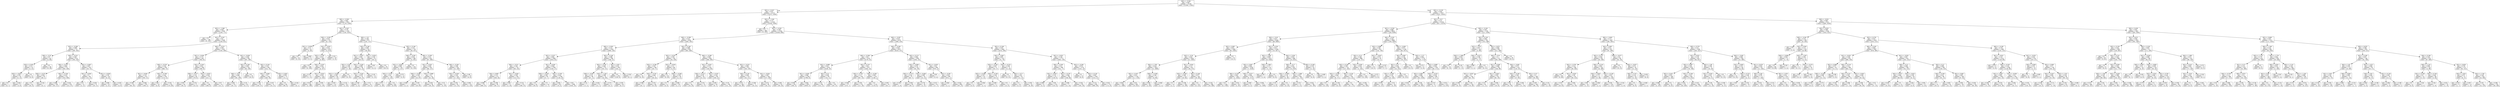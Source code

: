 digraph Tree {
node [shape=box] ;
0 [label="X[0] <= -0.265\ngini = 0.497\nsamples = 33199\nvalue = [15394, 17805]"] ;
1 [label="X[2] <= -0.337\ngini = 0.337\nsamples = 15372\nvalue = [12072, 3300]"] ;
0 -> 1 [labeldistance=2.5, labelangle=45, headlabel="True"] ;
2 [label="X[0] <= -0.305\ngini = 0.492\nsamples = 3922\nvalue = [1716, 2206]"] ;
1 -> 2 ;
3 [label="X[5] <= -1.566\ngini = 0.443\nsamples = 2329\nvalue = [1558, 771]"] ;
2 -> 3 ;
4 [label="gini = 0.0\nsamples = 140\nvalue = [0, 140]"] ;
3 -> 4 ;
5 [label="X[2] <= -0.347\ngini = 0.41\nsamples = 2189\nvalue = [1558, 631]"] ;
3 -> 5 ;
6 [label="X[2] <= -0.349\ngini = 0.499\nsamples = 757\nvalue = [395, 362]"] ;
5 -> 6 ;
7 [label="X[0] <= -0.32\ngini = 0.07\nsamples = 83\nvalue = [3, 80]"] ;
6 -> 7 ;
8 [label="X[3] <= 0.265\ngini = 0.211\nsamples = 25\nvalue = [3, 22]"] ;
7 -> 8 ;
9 [label="X[3] <= -0.821\ngini = 0.305\nsamples = 16\nvalue = [3, 13]"] ;
8 -> 9 ;
10 [label="gini = 0.0\nsamples = 7\nvalue = [0, 7]"] ;
9 -> 10 ;
11 [label="gini = 0.444\nsamples = 9\nvalue = [3, 6]"] ;
9 -> 11 ;
12 [label="gini = 0.0\nsamples = 9\nvalue = [0, 9]"] ;
8 -> 12 ;
13 [label="gini = 0.0\nsamples = 58\nvalue = [0, 58]"] ;
7 -> 13 ;
14 [label="X[0] <= -0.312\ngini = 0.487\nsamples = 674\nvalue = [392, 282]"] ;
6 -> 14 ;
15 [label="X[0] <= -0.321\ngini = 0.464\nsamples = 572\nvalue = [363, 209]"] ;
14 -> 15 ;
16 [label="X[4] <= -0.375\ngini = 0.039\nsamples = 50\nvalue = [49, 1]"] ;
15 -> 16 ;
17 [label="gini = 0.0\nsamples = 43\nvalue = [43, 0]"] ;
16 -> 17 ;
18 [label="gini = 0.245\nsamples = 7\nvalue = [6, 1]"] ;
16 -> 18 ;
19 [label="X[5] <= -0.704\ngini = 0.479\nsamples = 522\nvalue = [314, 208]"] ;
15 -> 19 ;
20 [label="gini = 0.496\nsamples = 204\nvalue = [93, 111]"] ;
19 -> 20 ;
21 [label="gini = 0.424\nsamples = 318\nvalue = [221, 97]"] ;
19 -> 21 ;
22 [label="X[3] <= -0.097\ngini = 0.407\nsamples = 102\nvalue = [29, 73]"] ;
14 -> 22 ;
23 [label="X[1] <= -0.056\ngini = 0.5\nsamples = 46\nvalue = [23, 23]"] ;
22 -> 23 ;
24 [label="gini = 0.32\nsamples = 15\nvalue = [3, 12]"] ;
23 -> 24 ;
25 [label="gini = 0.458\nsamples = 31\nvalue = [20, 11]"] ;
23 -> 25 ;
26 [label="X[1] <= -0.056\ngini = 0.191\nsamples = 56\nvalue = [6, 50]"] ;
22 -> 26 ;
27 [label="gini = 0.089\nsamples = 43\nvalue = [2, 41]"] ;
26 -> 27 ;
28 [label="gini = 0.426\nsamples = 13\nvalue = [4, 9]"] ;
26 -> 28 ;
29 [label="X[0] <= -0.315\ngini = 0.305\nsamples = 1432\nvalue = [1163, 269]"] ;
5 -> 29 ;
30 [label="X[1] <= -0.056\ngini = 0.173\nsamples = 847\nvalue = [766, 81]"] ;
29 -> 30 ;
31 [label="X[0] <= -0.319\ngini = 0.234\nsamples = 539\nvalue = [466, 73]"] ;
30 -> 31 ;
32 [label="X[1] <= -0.056\ngini = 0.125\nsamples = 313\nvalue = [292, 21]"] ;
31 -> 32 ;
33 [label="gini = 0.249\nsamples = 110\nvalue = [94, 16]"] ;
32 -> 33 ;
34 [label="gini = 0.048\nsamples = 203\nvalue = [198, 5]"] ;
32 -> 34 ;
35 [label="X[5] <= -0.708\ngini = 0.354\nsamples = 226\nvalue = [174, 52]"] ;
31 -> 35 ;
36 [label="gini = 0.48\nsamples = 10\nvalue = [4, 6]"] ;
35 -> 36 ;
37 [label="gini = 0.335\nsamples = 216\nvalue = [170, 46]"] ;
35 -> 37 ;
38 [label="X[2] <= -0.345\ngini = 0.051\nsamples = 308\nvalue = [300, 8]"] ;
30 -> 38 ;
39 [label="X[0] <= -0.317\ngini = 0.131\nsamples = 85\nvalue = [79, 6]"] ;
38 -> 39 ;
40 [label="gini = 0.067\nsamples = 58\nvalue = [56, 2]"] ;
39 -> 40 ;
41 [label="gini = 0.252\nsamples = 27\nvalue = [23, 4]"] ;
39 -> 41 ;
42 [label="X[1] <= -0.055\ngini = 0.018\nsamples = 223\nvalue = [221, 2]"] ;
38 -> 42 ;
43 [label="gini = 0.0\nsamples = 168\nvalue = [168, 0]"] ;
42 -> 43 ;
44 [label="gini = 0.07\nsamples = 55\nvalue = [53, 2]"] ;
42 -> 44 ;
45 [label="X[1] <= -0.056\ngini = 0.436\nsamples = 585\nvalue = [397, 188]"] ;
29 -> 45 ;
46 [label="X[5] <= 0.146\ngini = 0.491\nsamples = 192\nvalue = [83, 109]"] ;
45 -> 46 ;
47 [label="X[0] <= -0.31\ngini = 0.468\nsamples = 174\nvalue = [65, 109]"] ;
46 -> 47 ;
48 [label="gini = 0.495\nsamples = 131\nvalue = [59, 72]"] ;
47 -> 48 ;
49 [label="gini = 0.24\nsamples = 43\nvalue = [6, 37]"] ;
47 -> 49 ;
50 [label="gini = 0.0\nsamples = 18\nvalue = [18, 0]"] ;
46 -> 50 ;
51 [label="X[5] <= 0.144\ngini = 0.321\nsamples = 393\nvalue = [314, 79]"] ;
45 -> 51 ;
52 [label="X[5] <= -0.695\ngini = 0.37\nsamples = 318\nvalue = [240, 78]"] ;
51 -> 52 ;
53 [label="gini = 0.318\nsamples = 287\nvalue = [230, 57]"] ;
52 -> 53 ;
54 [label="gini = 0.437\nsamples = 31\nvalue = [10, 21]"] ;
52 -> 54 ;
55 [label="X[5] <= 0.481\ngini = 0.026\nsamples = 75\nvalue = [74, 1]"] ;
51 -> 55 ;
56 [label="gini = 0.0\nsamples = 68\nvalue = [68, 0]"] ;
55 -> 56 ;
57 [label="gini = 0.245\nsamples = 7\nvalue = [6, 1]"] ;
55 -> 57 ;
58 [label="X[2] <= -0.347\ngini = 0.179\nsamples = 1593\nvalue = [158, 1435]"] ;
2 -> 58 ;
59 [label="X[0] <= -0.302\ngini = 0.022\nsamples = 722\nvalue = [8, 714]"] ;
58 -> 59 ;
60 [label="X[1] <= -0.056\ngini = 0.13\nsamples = 43\nvalue = [3, 40]"] ;
59 -> 60 ;
61 [label="gini = 0.0\nsamples = 35\nvalue = [0, 35]"] ;
60 -> 61 ;
62 [label="gini = 0.469\nsamples = 8\nvalue = [3, 5]"] ;
60 -> 62 ;
63 [label="X[1] <= -0.051\ngini = 0.015\nsamples = 679\nvalue = [5, 674]"] ;
59 -> 63 ;
64 [label="X[5] <= 0.146\ngini = 0.012\nsamples = 669\nvalue = [4, 665]"] ;
63 -> 64 ;
65 [label="gini = 0.0\nsamples = 338\nvalue = [0, 338]"] ;
64 -> 65 ;
66 [label="X[0] <= -0.297\ngini = 0.024\nsamples = 331\nvalue = [4, 327]"] ;
64 -> 66 ;
67 [label="gini = 0.153\nsamples = 12\nvalue = [1, 11]"] ;
66 -> 67 ;
68 [label="X[1] <= -0.053\ngini = 0.019\nsamples = 319\nvalue = [3, 316]"] ;
66 -> 68 ;
69 [label="gini = 0.013\nsamples = 298\nvalue = [2, 296]"] ;
68 -> 69 ;
70 [label="gini = 0.091\nsamples = 21\nvalue = [1, 20]"] ;
68 -> 70 ;
71 [label="gini = 0.18\nsamples = 10\nvalue = [1, 9]"] ;
63 -> 71 ;
72 [label="X[0] <= -0.3\ngini = 0.285\nsamples = 871\nvalue = [150, 721]"] ;
58 -> 72 ;
73 [label="X[5] <= 0.146\ngini = 0.483\nsamples = 142\nvalue = [58, 84]"] ;
72 -> 73 ;
74 [label="X[1] <= -0.055\ngini = 0.382\nsamples = 109\nvalue = [28, 81]"] ;
73 -> 74 ;
75 [label="X[5] <= -0.56\ngini = 0.198\nsamples = 63\nvalue = [7, 56]"] ;
74 -> 75 ;
76 [label="X[2] <= -0.346\ngini = 0.289\nsamples = 40\nvalue = [7, 33]"] ;
75 -> 76 ;
77 [label="gini = 0.459\nsamples = 14\nvalue = [5, 9]"] ;
76 -> 77 ;
78 [label="gini = 0.142\nsamples = 26\nvalue = [2, 24]"] ;
76 -> 78 ;
79 [label="gini = 0.0\nsamples = 23\nvalue = [0, 23]"] ;
75 -> 79 ;
80 [label="X[5] <= -0.383\ngini = 0.496\nsamples = 46\nvalue = [21, 25]"] ;
74 -> 80 ;
81 [label="X[2] <= -0.345\ngini = 0.478\nsamples = 33\nvalue = [20, 13]"] ;
80 -> 81 ;
82 [label="gini = 0.198\nsamples = 9\nvalue = [1, 8]"] ;
81 -> 82 ;
83 [label="gini = 0.33\nsamples = 24\nvalue = [19, 5]"] ;
81 -> 83 ;
84 [label="gini = 0.142\nsamples = 13\nvalue = [1, 12]"] ;
80 -> 84 ;
85 [label="X[1] <= -0.055\ngini = 0.165\nsamples = 33\nvalue = [30, 3]"] ;
73 -> 85 ;
86 [label="gini = 0.49\nsamples = 7\nvalue = [4, 3]"] ;
85 -> 86 ;
87 [label="gini = 0.0\nsamples = 26\nvalue = [26, 0]"] ;
85 -> 87 ;
88 [label="X[5] <= 0.146\ngini = 0.221\nsamples = 729\nvalue = [92, 637]"] ;
72 -> 88 ;
89 [label="X[0] <= -0.291\ngini = 0.033\nsamples = 296\nvalue = [5, 291]"] ;
88 -> 89 ;
90 [label="X[1] <= -0.054\ngini = 0.068\nsamples = 142\nvalue = [5, 137]"] ;
89 -> 90 ;
91 [label="X[5] <= -0.701\ngini = 0.03\nsamples = 130\nvalue = [2, 128]"] ;
90 -> 91 ;
92 [label="gini = 0.077\nsamples = 50\nvalue = [2, 48]"] ;
91 -> 92 ;
93 [label="gini = 0.0\nsamples = 80\nvalue = [0, 80]"] ;
91 -> 93 ;
94 [label="gini = 0.375\nsamples = 12\nvalue = [3, 9]"] ;
90 -> 94 ;
95 [label="gini = 0.0\nsamples = 154\nvalue = [0, 154]"] ;
89 -> 95 ;
96 [label="X[0] <= -0.283\ngini = 0.321\nsamples = 433\nvalue = [87, 346]"] ;
88 -> 96 ;
97 [label="X[1] <= -0.055\ngini = 0.439\nsamples = 203\nvalue = [66, 137]"] ;
96 -> 97 ;
98 [label="X[0] <= -0.298\ngini = 0.326\nsamples = 122\nvalue = [25, 97]"] ;
97 -> 98 ;
99 [label="gini = 0.408\nsamples = 7\nvalue = [5, 2]"] ;
98 -> 99 ;
100 [label="gini = 0.287\nsamples = 115\nvalue = [20, 95]"] ;
98 -> 100 ;
101 [label="X[3] <= 0.989\ngini = 0.5\nsamples = 81\nvalue = [41, 40]"] ;
97 -> 101 ;
102 [label="gini = 0.459\nsamples = 56\nvalue = [36, 20]"] ;
101 -> 102 ;
103 [label="gini = 0.32\nsamples = 25\nvalue = [5, 20]"] ;
101 -> 103 ;
104 [label="X[0] <= -0.265\ngini = 0.166\nsamples = 230\nvalue = [21, 209]"] ;
96 -> 104 ;
105 [label="X[3] <= -0.459\ngini = 0.143\nsamples = 220\nvalue = [17, 203]"] ;
104 -> 105 ;
106 [label="gini = 0.301\nsamples = 65\nvalue = [12, 53]"] ;
105 -> 106 ;
107 [label="gini = 0.062\nsamples = 155\nvalue = [5, 150]"] ;
105 -> 107 ;
108 [label="gini = 0.48\nsamples = 10\nvalue = [4, 6]"] ;
104 -> 108 ;
109 [label="X[5] <= -1.558\ngini = 0.173\nsamples = 11450\nvalue = [10356, 1094]"] ;
1 -> 109 ;
110 [label="gini = 0.0\nsamples = 186\nvalue = [0, 186]"] ;
109 -> 110 ;
111 [label="X[2] <= -0.293\ngini = 0.148\nsamples = 11264\nvalue = [10356, 908]"] ;
109 -> 111 ;
112 [label="X[0] <= -0.299\ngini = 0.313\nsamples = 3054\nvalue = [2462, 592]"] ;
111 -> 112 ;
113 [label="X[0] <= -0.305\ngini = 0.122\nsamples = 2204\nvalue = [2060, 144]"] ;
112 -> 113 ;
114 [label="X[2] <= -0.327\ngini = 0.092\nsamples = 1906\nvalue = [1814, 92]"] ;
113 -> 114 ;
115 [label="X[0] <= -0.311\ngini = 0.165\nsamples = 716\nvalue = [651, 65]"] ;
114 -> 115 ;
116 [label="X[4] <= 0.685\ngini = 0.112\nsamples = 572\nvalue = [538, 34]"] ;
115 -> 116 ;
117 [label="gini = 0.086\nsamples = 512\nvalue = [489, 23]"] ;
116 -> 117 ;
118 [label="gini = 0.299\nsamples = 60\nvalue = [49, 11]"] ;
116 -> 118 ;
119 [label="X[1] <= -0.056\ngini = 0.338\nsamples = 144\nvalue = [113, 31]"] ;
115 -> 119 ;
120 [label="gini = 0.363\nsamples = 21\nvalue = [5, 16]"] ;
119 -> 120 ;
121 [label="gini = 0.214\nsamples = 123\nvalue = [108, 15]"] ;
119 -> 121 ;
122 [label="X[1] <= -0.056\ngini = 0.044\nsamples = 1190\nvalue = [1163, 27]"] ;
114 -> 122 ;
123 [label="X[0] <= -0.319\ngini = 0.268\nsamples = 44\nvalue = [37, 7]"] ;
122 -> 123 ;
124 [label="gini = 0.0\nsamples = 30\nvalue = [30, 0]"] ;
123 -> 124 ;
125 [label="gini = 0.5\nsamples = 14\nvalue = [7, 7]"] ;
123 -> 125 ;
126 [label="X[5] <= -0.763\ngini = 0.034\nsamples = 1146\nvalue = [1126, 20]"] ;
122 -> 126 ;
127 [label="gini = 0.095\nsamples = 80\nvalue = [76, 4]"] ;
126 -> 127 ;
128 [label="gini = 0.03\nsamples = 1066\nvalue = [1050, 16]"] ;
126 -> 128 ;
129 [label="X[5] <= 0.146\ngini = 0.288\nsamples = 298\nvalue = [246, 52]"] ;
113 -> 129 ;
130 [label="X[5] <= -0.701\ngini = 0.446\nsamples = 152\nvalue = [101, 51]"] ;
129 -> 130 ;
131 [label="X[0] <= -0.301\ngini = 0.213\nsamples = 99\nvalue = [87, 12]"] ;
130 -> 131 ;
132 [label="gini = 0.121\nsamples = 77\nvalue = [72, 5]"] ;
131 -> 132 ;
133 [label="gini = 0.434\nsamples = 22\nvalue = [15, 7]"] ;
131 -> 133 ;
134 [label="X[3] <= -1.183\ngini = 0.389\nsamples = 53\nvalue = [14, 39]"] ;
130 -> 134 ;
135 [label="gini = 0.375\nsamples = 8\nvalue = [6, 2]"] ;
134 -> 135 ;
136 [label="gini = 0.292\nsamples = 45\nvalue = [8, 37]"] ;
134 -> 136 ;
137 [label="X[1] <= -0.05\ngini = 0.014\nsamples = 146\nvalue = [145, 1]"] ;
129 -> 137 ;
138 [label="gini = 0.0\nsamples = 139\nvalue = [139, 0]"] ;
137 -> 138 ;
139 [label="gini = 0.245\nsamples = 7\nvalue = [6, 1]"] ;
137 -> 139 ;
140 [label="X[5] <= 0.146\ngini = 0.499\nsamples = 850\nvalue = [402, 448]"] ;
112 -> 140 ;
141 [label="X[5] <= -0.333\ngini = 0.291\nsamples = 192\nvalue = [34, 158]"] ;
140 -> 141 ;
142 [label="X[5] <= -0.706\ngini = 0.397\nsamples = 106\nvalue = [29, 77]"] ;
141 -> 142 ;
143 [label="gini = 0.0\nsamples = 35\nvalue = [0, 35]"] ;
142 -> 143 ;
144 [label="X[5] <= -0.701\ngini = 0.483\nsamples = 71\nvalue = [29, 42]"] ;
142 -> 144 ;
145 [label="gini = 0.384\nsamples = 27\nvalue = [20, 7]"] ;
144 -> 145 ;
146 [label="gini = 0.325\nsamples = 44\nvalue = [9, 35]"] ;
144 -> 146 ;
147 [label="X[1] <= -0.054\ngini = 0.11\nsamples = 86\nvalue = [5, 81]"] ;
141 -> 147 ;
148 [label="gini = 0.0\nsamples = 50\nvalue = [0, 50]"] ;
147 -> 148 ;
149 [label="X[0] <= -0.294\ngini = 0.239\nsamples = 36\nvalue = [5, 31]"] ;
147 -> 149 ;
150 [label="gini = 0.5\nsamples = 8\nvalue = [4, 4]"] ;
149 -> 150 ;
151 [label="gini = 0.069\nsamples = 28\nvalue = [1, 27]"] ;
149 -> 151 ;
152 [label="X[0] <= -0.289\ngini = 0.493\nsamples = 658\nvalue = [368, 290]"] ;
140 -> 152 ;
153 [label="X[1] <= -0.055\ngini = 0.372\nsamples = 243\nvalue = [183, 60]"] ;
152 -> 153 ;
154 [label="X[4] <= -0.115\ngini = 0.479\nsamples = 58\nvalue = [23, 35]"] ;
153 -> 154 ;
155 [label="gini = 0.5\nsamples = 36\nvalue = [18, 18]"] ;
154 -> 155 ;
156 [label="gini = 0.351\nsamples = 22\nvalue = [5, 17]"] ;
154 -> 156 ;
157 [label="X[2] <= -0.333\ngini = 0.234\nsamples = 185\nvalue = [160, 25]"] ;
153 -> 157 ;
158 [label="gini = 0.492\nsamples = 16\nvalue = [9, 7]"] ;
157 -> 158 ;
159 [label="gini = 0.19\nsamples = 169\nvalue = [151, 18]"] ;
157 -> 159 ;
160 [label="X[2] <= -0.323\ngini = 0.494\nsamples = 415\nvalue = [185, 230]"] ;
152 -> 160 ;
161 [label="X[4] <= 0.126\ngini = 0.438\nsamples = 179\nvalue = [58, 121]"] ;
160 -> 161 ;
162 [label="gini = 0.475\nsamples = 108\nvalue = [42, 66]"] ;
161 -> 162 ;
163 [label="gini = 0.349\nsamples = 71\nvalue = [16, 55]"] ;
161 -> 163 ;
164 [label="X[1] <= -0.054\ngini = 0.497\nsamples = 236\nvalue = [127, 109]"] ;
160 -> 164 ;
165 [label="gini = 0.472\nsamples = 89\nvalue = [34, 55]"] ;
164 -> 165 ;
166 [label="gini = 0.465\nsamples = 147\nvalue = [93, 54]"] ;
164 -> 166 ;
167 [label="X[0] <= -0.287\ngini = 0.074\nsamples = 8210\nvalue = [7894, 316]"] ;
111 -> 167 ;
168 [label="X[0] <= -0.295\ngini = 0.033\nsamples = 6327\nvalue = [6220, 107]"] ;
167 -> 168 ;
169 [label="X[0] <= -0.304\ngini = 0.02\nsamples = 5232\nvalue = [5179, 53]"] ;
168 -> 169 ;
170 [label="X[5] <= -0.689\ngini = 0.011\nsamples = 3555\nvalue = [3536, 19]"] ;
169 -> 170 ;
171 [label="X[1] <= -0.056\ngini = 0.006\nsamples = 2794\nvalue = [2786, 8]"] ;
170 -> 171 ;
172 [label="gini = 0.036\nsamples = 163\nvalue = [160, 3]"] ;
171 -> 172 ;
173 [label="gini = 0.004\nsamples = 2631\nvalue = [2626, 5]"] ;
171 -> 173 ;
174 [label="X[5] <= 0.12\ngini = 0.028\nsamples = 761\nvalue = [750, 11]"] ;
170 -> 174 ;
175 [label="gini = 0.125\nsamples = 164\nvalue = [153, 11]"] ;
174 -> 175 ;
176 [label="gini = 0.0\nsamples = 597\nvalue = [597, 0]"] ;
174 -> 176 ;
177 [label="X[5] <= 0.133\ngini = 0.04\nsamples = 1677\nvalue = [1643, 34]"] ;
169 -> 177 ;
178 [label="X[5] <= -0.701\ngini = 0.117\nsamples = 530\nvalue = [497, 33]"] ;
177 -> 178 ;
179 [label="gini = 0.036\nsamples = 377\nvalue = [370, 7]"] ;
178 -> 179 ;
180 [label="gini = 0.282\nsamples = 153\nvalue = [127, 26]"] ;
178 -> 180 ;
181 [label="X[0] <= -0.295\ngini = 0.002\nsamples = 1147\nvalue = [1146, 1]"] ;
177 -> 181 ;
182 [label="gini = 0.0\nsamples = 1118\nvalue = [1118, 0]"] ;
181 -> 182 ;
183 [label="gini = 0.067\nsamples = 29\nvalue = [28, 1]"] ;
181 -> 183 ;
184 [label="X[5] <= 0.113\ngini = 0.094\nsamples = 1095\nvalue = [1041, 54]"] ;
168 -> 184 ;
185 [label="X[5] <= -0.695\ngini = 0.474\nsamples = 101\nvalue = [62, 39]"] ;
184 -> 185 ;
186 [label="X[5] <= -0.713\ngini = 0.254\nsamples = 47\nvalue = [40, 7]"] ;
185 -> 186 ;
187 [label="gini = 0.245\nsamples = 7\nvalue = [1, 6]"] ;
186 -> 187 ;
188 [label="gini = 0.049\nsamples = 40\nvalue = [39, 1]"] ;
186 -> 188 ;
189 [label="X[2] <= -0.048\ngini = 0.483\nsamples = 54\nvalue = [22, 32]"] ;
185 -> 189 ;
190 [label="gini = 0.278\nsamples = 30\nvalue = [5, 25]"] ;
189 -> 190 ;
191 [label="gini = 0.413\nsamples = 24\nvalue = [17, 7]"] ;
189 -> 191 ;
192 [label="X[1] <= -0.055\ngini = 0.03\nsamples = 994\nvalue = [979, 15]"] ;
184 -> 192 ;
193 [label="gini = 0.49\nsamples = 7\nvalue = [3, 4]"] ;
192 -> 193 ;
194 [label="X[2] <= -0.291\ngini = 0.022\nsamples = 987\nvalue = [976, 11]"] ;
192 -> 194 ;
195 [label="gini = 0.408\nsamples = 7\nvalue = [5, 2]"] ;
194 -> 195 ;
196 [label="gini = 0.018\nsamples = 980\nvalue = [971, 9]"] ;
194 -> 196 ;
197 [label="X[5] <= 0.146\ngini = 0.197\nsamples = 1883\nvalue = [1674, 209]"] ;
167 -> 197 ;
198 [label="X[5] <= -0.667\ngini = 0.405\nsamples = 110\nvalue = [31, 79]"] ;
197 -> 198 ;
199 [label="X[5] <= -0.704\ngini = 0.497\nsamples = 37\nvalue = [20, 17]"] ;
198 -> 199 ;
200 [label="X[2] <= -0.186\ngini = 0.219\nsamples = 16\nvalue = [2, 14]"] ;
199 -> 200 ;
201 [label="gini = 0.0\nsamples = 9\nvalue = [0, 9]"] ;
200 -> 201 ;
202 [label="gini = 0.408\nsamples = 7\nvalue = [2, 5]"] ;
200 -> 202 ;
203 [label="X[2] <= -0.195\ngini = 0.245\nsamples = 21\nvalue = [18, 3]"] ;
199 -> 203 ;
204 [label="gini = 0.469\nsamples = 8\nvalue = [5, 3]"] ;
203 -> 204 ;
205 [label="gini = 0.0\nsamples = 13\nvalue = [13, 0]"] ;
203 -> 205 ;
206 [label="X[2] <= -0.223\ngini = 0.256\nsamples = 73\nvalue = [11, 62]"] ;
198 -> 206 ;
207 [label="gini = 0.0\nsamples = 31\nvalue = [0, 31]"] ;
206 -> 207 ;
208 [label="X[4] <= -0.77\ngini = 0.387\nsamples = 42\nvalue = [11, 31]"] ;
206 -> 208 ;
209 [label="gini = 0.5\nsamples = 10\nvalue = [5, 5]"] ;
208 -> 209 ;
210 [label="gini = 0.305\nsamples = 32\nvalue = [6, 26]"] ;
208 -> 210 ;
211 [label="X[1] <= -0.052\ngini = 0.136\nsamples = 1773\nvalue = [1643, 130]"] ;
197 -> 211 ;
212 [label="X[0] <= -0.283\ngini = 0.311\nsamples = 399\nvalue = [322, 77]"] ;
211 -> 212 ;
213 [label="X[1] <= -0.055\ngini = 0.123\nsamples = 137\nvalue = [128, 9]"] ;
212 -> 213 ;
214 [label="gini = 0.469\nsamples = 8\nvalue = [3, 5]"] ;
213 -> 214 ;
215 [label="gini = 0.06\nsamples = 129\nvalue = [125, 4]"] ;
213 -> 215 ;
216 [label="X[2] <= -0.279\ngini = 0.384\nsamples = 262\nvalue = [194, 68]"] ;
212 -> 216 ;
217 [label="gini = 0.499\nsamples = 27\nvalue = [13, 14]"] ;
216 -> 217 ;
218 [label="gini = 0.354\nsamples = 235\nvalue = [181, 54]"] ;
216 -> 218 ;
219 [label="X[2] <= -0.284\ngini = 0.074\nsamples = 1374\nvalue = [1321, 53]"] ;
211 -> 219 ;
220 [label="gini = 0.5\nsamples = 12\nvalue = [6, 6]"] ;
219 -> 220 ;
221 [label="X[2] <= 0.126\ngini = 0.067\nsamples = 1362\nvalue = [1315, 47]"] ;
219 -> 221 ;
222 [label="gini = 0.115\nsamples = 639\nvalue = [600, 39]"] ;
221 -> 222 ;
223 [label="gini = 0.022\nsamples = 723\nvalue = [715, 8]"] ;
221 -> 223 ;
224 [label="X[2] <= -0.129\ngini = 0.303\nsamples = 17827\nvalue = [3322, 14505]"] ;
0 -> 224 [labeldistance=2.5, labelangle=-45, headlabel="False"] ;
225 [label="X[2] <= -0.27\ngini = 0.127\nsamples = 12316\nvalue = [837, 11479]"] ;
224 -> 225 ;
226 [label="X[2] <= -0.326\ngini = 0.066\nsamples = 9616\nvalue = [326, 9290]"] ;
225 -> 226 ;
227 [label="X[0] <= -0.18\ngini = 0.027\nsamples = 6548\nvalue = [88, 6460]"] ;
226 -> 227 ;
228 [label="X[5] <= 0.997\ngini = 0.052\nsamples = 2448\nvalue = [65, 2383]"] ;
227 -> 228 ;
229 [label="X[2] <= -0.34\ngini = 0.041\nsamples = 2434\nvalue = [51, 2383]"] ;
228 -> 229 ;
230 [label="X[4] <= 1.783\ngini = 0.016\nsamples = 1823\nvalue = [15, 1808]"] ;
229 -> 230 ;
231 [label="X[2] <= -0.347\ngini = 0.012\nsamples = 1750\nvalue = [11, 1739]"] ;
230 -> 231 ;
232 [label="gini = 0.002\nsamples = 1087\nvalue = [1, 1086]"] ;
231 -> 232 ;
233 [label="gini = 0.03\nsamples = 663\nvalue = [10, 653]"] ;
231 -> 233 ;
234 [label="X[0] <= -0.186\ngini = 0.104\nsamples = 73\nvalue = [4, 69]"] ;
230 -> 234 ;
235 [label="gini = 0.059\nsamples = 66\nvalue = [2, 64]"] ;
234 -> 235 ;
236 [label="gini = 0.408\nsamples = 7\nvalue = [2, 5]"] ;
234 -> 236 ;
237 [label="X[1] <= -0.054\ngini = 0.111\nsamples = 611\nvalue = [36, 575]"] ;
229 -> 237 ;
238 [label="X[2] <= -0.339\ngini = 0.249\nsamples = 110\nvalue = [16, 94]"] ;
237 -> 238 ;
239 [label="gini = 0.5\nsamples = 10\nvalue = [5, 5]"] ;
238 -> 239 ;
240 [label="gini = 0.196\nsamples = 100\nvalue = [11, 89]"] ;
238 -> 240 ;
241 [label="X[5] <= 0.146\ngini = 0.077\nsamples = 501\nvalue = [20, 481]"] ;
237 -> 241 ;
242 [label="gini = 0.0\nsamples = 133\nvalue = [0, 133]"] ;
241 -> 242 ;
243 [label="gini = 0.103\nsamples = 368\nvalue = [20, 348]"] ;
241 -> 243 ;
244 [label="gini = 0.0\nsamples = 14\nvalue = [14, 0]"] ;
228 -> 244 ;
245 [label="X[2] <= -0.335\ngini = 0.011\nsamples = 4100\nvalue = [23, 4077]"] ;
227 -> 245 ;
246 [label="X[5] <= 1.644\ngini = 0.005\nsamples = 3252\nvalue = [8, 3244]"] ;
245 -> 246 ;
247 [label="X[5] <= 0.997\ngini = 0.004\nsamples = 3236\nvalue = [7, 3229]"] ;
246 -> 247 ;
248 [label="X[0] <= 0.136\ngini = 0.001\nsamples = 1857\nvalue = [1, 1856]"] ;
247 -> 248 ;
249 [label="gini = 0.0\nsamples = 1764\nvalue = [0, 1764]"] ;
248 -> 249 ;
250 [label="gini = 0.021\nsamples = 93\nvalue = [1, 92]"] ;
248 -> 250 ;
251 [label="X[0] <= -0.077\ngini = 0.009\nsamples = 1379\nvalue = [6, 1373]"] ;
247 -> 251 ;
252 [label="gini = 0.469\nsamples = 8\nvalue = [3, 5]"] ;
251 -> 252 ;
253 [label="gini = 0.004\nsamples = 1371\nvalue = [3, 1368]"] ;
251 -> 253 ;
254 [label="X[0] <= 2.981\ngini = 0.117\nsamples = 16\nvalue = [1, 15]"] ;
246 -> 254 ;
255 [label="gini = 0.245\nsamples = 7\nvalue = [1, 6]"] ;
254 -> 255 ;
256 [label="gini = 0.0\nsamples = 9\nvalue = [0, 9]"] ;
254 -> 256 ;
257 [label="X[4] <= 2.034\ngini = 0.035\nsamples = 848\nvalue = [15, 833]"] ;
245 -> 257 ;
258 [label="X[0] <= -0.17\ngini = 0.031\nsamples = 832\nvalue = [13, 819]"] ;
257 -> 258 ;
259 [label="X[4] <= -0.308\ngini = 0.124\nsamples = 30\nvalue = [2, 28]"] ;
258 -> 259 ;
260 [label="gini = 0.32\nsamples = 10\nvalue = [2, 8]"] ;
259 -> 260 ;
261 [label="gini = 0.0\nsamples = 20\nvalue = [0, 20]"] ;
259 -> 261 ;
262 [label="X[3] <= -1.908\ngini = 0.027\nsamples = 802\nvalue = [11, 791]"] ;
258 -> 262 ;
263 [label="gini = 0.153\nsamples = 12\nvalue = [1, 11]"] ;
262 -> 263 ;
264 [label="gini = 0.025\nsamples = 790\nvalue = [10, 780]"] ;
262 -> 264 ;
265 [label="X[0] <= 0.108\ngini = 0.219\nsamples = 16\nvalue = [2, 14]"] ;
257 -> 265 ;
266 [label="gini = 0.0\nsamples = 9\nvalue = [0, 9]"] ;
265 -> 266 ;
267 [label="gini = 0.408\nsamples = 7\nvalue = [2, 5]"] ;
265 -> 267 ;
268 [label="X[0] <= -0.161\ngini = 0.143\nsamples = 3068\nvalue = [238, 2830]"] ;
226 -> 268 ;
269 [label="X[5] <= 0.989\ngini = 0.281\nsamples = 912\nvalue = [154, 758]"] ;
268 -> 269 ;
270 [label="X[5] <= 0.15\ngini = 0.249\nsamples = 886\nvalue = [129, 757]"] ;
269 -> 270 ;
271 [label="X[5] <= 0.146\ngini = 0.291\nsamples = 719\nvalue = [127, 592]"] ;
270 -> 271 ;
272 [label="X[5] <= -0.706\ngini = 0.065\nsamples = 177\nvalue = [6, 171]"] ;
271 -> 272 ;
273 [label="gini = 0.0\nsamples = 118\nvalue = [0, 118]"] ;
272 -> 273 ;
274 [label="gini = 0.183\nsamples = 59\nvalue = [6, 53]"] ;
272 -> 274 ;
275 [label="X[0] <= -0.234\ngini = 0.347\nsamples = 542\nvalue = [121, 421]"] ;
271 -> 275 ;
276 [label="gini = 0.4\nsamples = 242\nvalue = [67, 175]"] ;
275 -> 276 ;
277 [label="gini = 0.295\nsamples = 300\nvalue = [54, 246]"] ;
275 -> 277 ;
278 [label="X[5] <= 0.936\ngini = 0.024\nsamples = 167\nvalue = [2, 165]"] ;
270 -> 278 ;
279 [label="gini = 0.0\nsamples = 159\nvalue = [0, 159]"] ;
278 -> 279 ;
280 [label="gini = 0.375\nsamples = 8\nvalue = [2, 6]"] ;
278 -> 280 ;
281 [label="X[1] <= -0.047\ngini = 0.074\nsamples = 26\nvalue = [25, 1]"] ;
269 -> 281 ;
282 [label="gini = 0.0\nsamples = 18\nvalue = [18, 0]"] ;
281 -> 282 ;
283 [label="gini = 0.219\nsamples = 8\nvalue = [7, 1]"] ;
281 -> 283 ;
284 [label="X[0] <= -0.091\ngini = 0.075\nsamples = 2156\nvalue = [84, 2072]"] ;
268 -> 284 ;
285 [label="X[5] <= 0.997\ngini = 0.156\nsamples = 386\nvalue = [33, 353]"] ;
284 -> 285 ;
286 [label="X[5] <= 0.17\ngini = 0.054\nsamples = 363\nvalue = [10, 353]"] ;
285 -> 286 ;
287 [label="X[2] <= -0.284\ngini = 0.124\nsamples = 150\nvalue = [10, 140]"] ;
286 -> 287 ;
288 [label="gini = 0.076\nsamples = 126\nvalue = [5, 121]"] ;
287 -> 288 ;
289 [label="gini = 0.33\nsamples = 24\nvalue = [5, 19]"] ;
287 -> 289 ;
290 [label="gini = 0.0\nsamples = 213\nvalue = [0, 213]"] ;
286 -> 290 ;
291 [label="gini = 0.0\nsamples = 23\nvalue = [23, 0]"] ;
285 -> 291 ;
292 [label="X[3] <= -2.27\ngini = 0.056\nsamples = 1770\nvalue = [51, 1719]"] ;
284 -> 292 ;
293 [label="gini = 0.375\nsamples = 8\nvalue = [2, 6]"] ;
292 -> 293 ;
294 [label="X[3] <= 0.989\ngini = 0.054\nsamples = 1762\nvalue = [49, 1713]"] ;
292 -> 294 ;
295 [label="X[5] <= 0.997\ngini = 0.068\nsamples = 1281\nvalue = [45, 1236]"] ;
294 -> 295 ;
296 [label="gini = 0.022\nsamples = 274\nvalue = [3, 271]"] ;
295 -> 296 ;
297 [label="gini = 0.08\nsamples = 1007\nvalue = [42, 965]"] ;
295 -> 297 ;
298 [label="X[2] <= -0.325\ngini = 0.016\nsamples = 481\nvalue = [4, 477]"] ;
294 -> 298 ;
299 [label="gini = 0.219\nsamples = 8\nvalue = [1, 7]"] ;
298 -> 299 ;
300 [label="gini = 0.013\nsamples = 473\nvalue = [3, 470]"] ;
298 -> 300 ;
301 [label="X[0] <= -0.181\ngini = 0.307\nsamples = 2700\nvalue = [511, 2189]"] ;
225 -> 301 ;
302 [label="X[5] <= 0.128\ngini = 0.495\nsamples = 703\nvalue = [315, 388]"] ;
301 -> 302 ;
303 [label="X[2] <= -0.18\ngini = 0.057\nsamples = 102\nvalue = [3, 99]"] ;
302 -> 303 ;
304 [label="X[4] <= 1.388\ngini = 0.024\nsamples = 83\nvalue = [1, 82]"] ;
303 -> 304 ;
305 [label="gini = 0.0\nsamples = 70\nvalue = [0, 70]"] ;
304 -> 305 ;
306 [label="gini = 0.142\nsamples = 13\nvalue = [1, 12]"] ;
304 -> 306 ;
307 [label="X[4] <= -0.471\ngini = 0.188\nsamples = 19\nvalue = [2, 17]"] ;
303 -> 307 ;
308 [label="gini = 0.408\nsamples = 7\nvalue = [2, 5]"] ;
307 -> 308 ;
309 [label="gini = 0.0\nsamples = 12\nvalue = [0, 12]"] ;
307 -> 309 ;
310 [label="X[5] <= 0.971\ngini = 0.499\nsamples = 601\nvalue = [312, 289]"] ;
302 -> 310 ;
311 [label="X[0] <= -0.24\ngini = 0.5\nsamples = 572\nvalue = [283, 289]"] ;
310 -> 311 ;
312 [label="X[1] <= -0.049\ngini = 0.468\nsamples = 262\nvalue = [164, 98]"] ;
311 -> 312 ;
313 [label="X[1] <= -0.053\ngini = 0.5\nsamples = 161\nvalue = [82, 79]"] ;
312 -> 313 ;
314 [label="gini = 0.383\nsamples = 31\nvalue = [8, 23]"] ;
313 -> 314 ;
315 [label="gini = 0.49\nsamples = 130\nvalue = [74, 56]"] ;
313 -> 315 ;
316 [label="X[1] <= -0.042\ngini = 0.305\nsamples = 101\nvalue = [82, 19]"] ;
312 -> 316 ;
317 [label="gini = 0.23\nsamples = 83\nvalue = [72, 11]"] ;
316 -> 317 ;
318 [label="gini = 0.494\nsamples = 18\nvalue = [10, 8]"] ;
316 -> 318 ;
319 [label="X[4] <= -0.481\ngini = 0.473\nsamples = 310\nvalue = [119, 191]"] ;
311 -> 319 ;
320 [label="X[2] <= -0.185\ngini = 0.345\nsamples = 122\nvalue = [27, 95]"] ;
319 -> 320 ;
321 [label="gini = 0.28\nsamples = 95\nvalue = [16, 79]"] ;
320 -> 321 ;
322 [label="gini = 0.483\nsamples = 27\nvalue = [11, 16]"] ;
320 -> 322 ;
323 [label="X[5] <= 0.15\ngini = 0.5\nsamples = 188\nvalue = [92, 96]"] ;
319 -> 323 ;
324 [label="gini = 0.497\nsamples = 168\nvalue = [90, 78]"] ;
323 -> 324 ;
325 [label="gini = 0.18\nsamples = 20\nvalue = [2, 18]"] ;
323 -> 325 ;
326 [label="gini = 0.0\nsamples = 29\nvalue = [29, 0]"] ;
310 -> 326 ;
327 [label="X[0] <= -0.062\ngini = 0.177\nsamples = 1997\nvalue = [196, 1801]"] ;
301 -> 327 ;
328 [label="X[5] <= 0.997\ngini = 0.311\nsamples = 451\nvalue = [87, 364]"] ;
327 -> 328 ;
329 [label="X[5] <= 0.152\ngini = 0.204\nsamples = 391\nvalue = [45, 346]"] ;
328 -> 329 ;
330 [label="X[5] <= -0.791\ngini = 0.315\nsamples = 199\nvalue = [39, 160]"] ;
329 -> 330 ;
331 [label="gini = 0.0\nsamples = 46\nvalue = [0, 46]"] ;
330 -> 331 ;
332 [label="X[1] <= -0.033\ngini = 0.38\nsamples = 153\nvalue = [39, 114]"] ;
330 -> 332 ;
333 [label="gini = 0.337\nsamples = 121\nvalue = [26, 95]"] ;
332 -> 333 ;
334 [label="gini = 0.482\nsamples = 32\nvalue = [13, 19]"] ;
332 -> 334 ;
335 [label="X[0] <= -0.154\ngini = 0.061\nsamples = 192\nvalue = [6, 186]"] ;
329 -> 335 ;
336 [label="X[5] <= 0.843\ngini = 0.175\nsamples = 31\nvalue = [3, 28]"] ;
335 -> 336 ;
337 [label="gini = 0.08\nsamples = 24\nvalue = [1, 23]"] ;
336 -> 337 ;
338 [label="gini = 0.408\nsamples = 7\nvalue = [2, 5]"] ;
336 -> 338 ;
339 [label="X[2] <= -0.139\ngini = 0.037\nsamples = 161\nvalue = [3, 158]"] ;
335 -> 339 ;
340 [label="gini = 0.026\nsamples = 154\nvalue = [2, 152]"] ;
339 -> 340 ;
341 [label="gini = 0.245\nsamples = 7\nvalue = [1, 6]"] ;
339 -> 341 ;
342 [label="X[0] <= -0.077\ngini = 0.42\nsamples = 60\nvalue = [42, 18]"] ;
328 -> 342 ;
343 [label="gini = 0.0\nsamples = 31\nvalue = [31, 0]"] ;
342 -> 343 ;
344 [label="X[4] <= -0.057\ngini = 0.471\nsamples = 29\nvalue = [11, 18]"] ;
342 -> 344 ;
345 [label="X[4] <= -0.76\ngini = 0.219\nsamples = 16\nvalue = [2, 14]"] ;
344 -> 345 ;
346 [label="gini = 0.0\nsamples = 9\nvalue = [0, 9]"] ;
345 -> 346 ;
347 [label="gini = 0.408\nsamples = 7\nvalue = [2, 5]"] ;
345 -> 347 ;
348 [label="gini = 0.426\nsamples = 13\nvalue = [9, 4]"] ;
344 -> 348 ;
349 [label="X[0] <= 0.279\ngini = 0.131\nsamples = 1546\nvalue = [109, 1437]"] ;
327 -> 349 ;
350 [label="X[1] <= 0.025\ngini = 0.178\nsamples = 951\nvalue = [94, 857]"] ;
349 -> 350 ;
351 [label="X[5] <= 0.997\ngini = 0.162\nsamples = 876\nvalue = [78, 798]"] ;
350 -> 351 ;
352 [label="X[5] <= 0.431\ngini = 0.052\nsamples = 189\nvalue = [5, 184]"] ;
351 -> 352 ;
353 [label="gini = 0.088\nsamples = 108\nvalue = [5, 103]"] ;
352 -> 353 ;
354 [label="gini = 0.0\nsamples = 81\nvalue = [0, 81]"] ;
352 -> 354 ;
355 [label="X[2] <= -0.184\ngini = 0.19\nsamples = 687\nvalue = [73, 614]"] ;
351 -> 355 ;
356 [label="gini = 0.163\nsamples = 479\nvalue = [43, 436]"] ;
355 -> 356 ;
357 [label="gini = 0.247\nsamples = 208\nvalue = [30, 178]"] ;
355 -> 357 ;
358 [label="X[4] <= 1.09\ngini = 0.336\nsamples = 75\nvalue = [16, 59]"] ;
350 -> 358 ;
359 [label="X[1] <= 0.035\ngini = 0.422\nsamples = 53\nvalue = [16, 37]"] ;
358 -> 359 ;
360 [label="gini = 0.49\nsamples = 28\nvalue = [12, 16]"] ;
359 -> 360 ;
361 [label="gini = 0.269\nsamples = 25\nvalue = [4, 21]"] ;
359 -> 361 ;
362 [label="gini = 0.0\nsamples = 22\nvalue = [0, 22]"] ;
358 -> 362 ;
363 [label="X[4] <= -0.491\ngini = 0.049\nsamples = 595\nvalue = [15, 580]"] ;
349 -> 363 ;
364 [label="X[1] <= 0.085\ngini = 0.153\nsamples = 48\nvalue = [4, 44]"] ;
363 -> 364 ;
365 [label="gini = 0.0\nsamples = 23\nvalue = [0, 23]"] ;
364 -> 365 ;
366 [label="X[0] <= 0.723\ngini = 0.269\nsamples = 25\nvalue = [4, 21]"] ;
364 -> 366 ;
367 [label="gini = 0.49\nsamples = 7\nvalue = [3, 4]"] ;
366 -> 367 ;
368 [label="gini = 0.105\nsamples = 18\nvalue = [1, 17]"] ;
366 -> 368 ;
369 [label="X[1] <= 0.079\ngini = 0.039\nsamples = 547\nvalue = [11, 536]"] ;
363 -> 369 ;
370 [label="X[0] <= 0.49\ngini = 0.079\nsamples = 171\nvalue = [7, 164]"] ;
369 -> 370 ;
371 [label="gini = 0.016\nsamples = 124\nvalue = [1, 123]"] ;
370 -> 371 ;
372 [label="gini = 0.223\nsamples = 47\nvalue = [6, 41]"] ;
370 -> 372 ;
373 [label="X[5] <= 1.078\ngini = 0.021\nsamples = 376\nvalue = [4, 372]"] ;
369 -> 373 ;
374 [label="gini = 0.0\nsamples = 242\nvalue = [0, 242]"] ;
373 -> 374 ;
375 [label="gini = 0.058\nsamples = 134\nvalue = [4, 130]"] ;
373 -> 375 ;
376 [label="X[0] <= -0.031\ngini = 0.495\nsamples = 5511\nvalue = [2485, 3026]"] ;
224 -> 376 ;
377 [label="X[5] <= 0.033\ngini = 0.369\nsamples = 2544\nvalue = [1922, 622]"] ;
376 -> 377 ;
378 [label="X[0] <= -0.261\ngini = 0.152\nsamples = 109\nvalue = [9, 100]"] ;
377 -> 378 ;
379 [label="gini = 0.49\nsamples = 7\nvalue = [3, 4]"] ;
378 -> 379 ;
380 [label="X[2] <= 0.383\ngini = 0.111\nsamples = 102\nvalue = [6, 96]"] ;
378 -> 380 ;
381 [label="X[0] <= -0.066\ngini = 0.026\nsamples = 75\nvalue = [1, 74]"] ;
380 -> 381 ;
382 [label="gini = 0.0\nsamples = 68\nvalue = [0, 68]"] ;
381 -> 382 ;
383 [label="gini = 0.245\nsamples = 7\nvalue = [1, 6]"] ;
381 -> 383 ;
384 [label="X[5] <= -1.597\ngini = 0.302\nsamples = 27\nvalue = [5, 22]"] ;
380 -> 384 ;
385 [label="gini = 0.0\nsamples = 11\nvalue = [0, 11]"] ;
384 -> 385 ;
386 [label="X[5] <= -0.375\ngini = 0.43\nsamples = 16\nvalue = [5, 11]"] ;
384 -> 386 ;
387 [label="gini = 0.49\nsamples = 7\nvalue = [4, 3]"] ;
386 -> 387 ;
388 [label="gini = 0.198\nsamples = 9\nvalue = [1, 8]"] ;
386 -> 388 ;
389 [label="X[2] <= 0.278\ngini = 0.337\nsamples = 2435\nvalue = [1913, 522]"] ;
377 -> 389 ;
390 [label="X[0] <= -0.183\ngini = 0.463\nsamples = 1067\nvalue = [678, 389]"] ;
389 -> 390 ;
391 [label="X[1] <= -0.052\ngini = 0.338\nsamples = 632\nvalue = [496, 136]"] ;
390 -> 391 ;
392 [label="X[2] <= 0.088\ngini = 0.472\nsamples = 34\nvalue = [13, 21]"] ;
391 -> 392 ;
393 [label="X[0] <= -0.238\ngini = 0.499\nsamples = 25\nvalue = [12, 13]"] ;
392 -> 393 ;
394 [label="gini = 0.426\nsamples = 13\nvalue = [9, 4]"] ;
393 -> 394 ;
395 [label="gini = 0.375\nsamples = 12\nvalue = [3, 9]"] ;
393 -> 395 ;
396 [label="gini = 0.198\nsamples = 9\nvalue = [1, 8]"] ;
392 -> 396 ;
397 [label="X[0] <= -0.214\ngini = 0.311\nsamples = 598\nvalue = [483, 115]"] ;
391 -> 397 ;
398 [label="X[5] <= 0.152\ngini = 0.261\nsamples = 461\nvalue = [390, 71]"] ;
397 -> 398 ;
399 [label="gini = 0.242\nsamples = 434\nvalue = [373, 61]"] ;
398 -> 399 ;
400 [label="gini = 0.466\nsamples = 27\nvalue = [17, 10]"] ;
398 -> 400 ;
401 [label="X[2] <= -0.002\ngini = 0.436\nsamples = 137\nvalue = [93, 44]"] ;
397 -> 401 ;
402 [label="gini = 0.494\nsamples = 65\nvalue = [36, 29]"] ;
401 -> 402 ;
403 [label="gini = 0.33\nsamples = 72\nvalue = [57, 15]"] ;
401 -> 403 ;
404 [label="X[1] <= -0.035\ngini = 0.487\nsamples = 435\nvalue = [182, 253]"] ;
390 -> 404 ;
405 [label="X[0] <= -0.12\ngini = 0.408\nsamples = 189\nvalue = [54, 135]"] ;
404 -> 405 ;
406 [label="X[5] <= 0.973\ngini = 0.466\nsamples = 130\nvalue = [48, 82]"] ;
405 -> 406 ;
407 [label="gini = 0.419\nsamples = 117\nvalue = [35, 82]"] ;
406 -> 407 ;
408 [label="gini = 0.0\nsamples = 13\nvalue = [13, 0]"] ;
406 -> 408 ;
409 [label="X[3] <= -0.821\ngini = 0.183\nsamples = 59\nvalue = [6, 53]"] ;
405 -> 409 ;
410 [label="gini = 0.444\nsamples = 12\nvalue = [4, 8]"] ;
409 -> 410 ;
411 [label="gini = 0.081\nsamples = 47\nvalue = [2, 45]"] ;
409 -> 411 ;
412 [label="X[5] <= 0.15\ngini = 0.499\nsamples = 246\nvalue = [128, 118]"] ;
404 -> 412 ;
413 [label="X[4] <= 0.338\ngini = 0.412\nsamples = 86\nvalue = [61, 25]"] ;
412 -> 413 ;
414 [label="gini = 0.17\nsamples = 32\nvalue = [29, 3]"] ;
413 -> 414 ;
415 [label="gini = 0.483\nsamples = 54\nvalue = [32, 22]"] ;
413 -> 415 ;
416 [label="X[5] <= 0.997\ngini = 0.487\nsamples = 160\nvalue = [67, 93]"] ;
412 -> 416 ;
417 [label="gini = 0.065\nsamples = 59\nvalue = [2, 57]"] ;
416 -> 417 ;
418 [label="gini = 0.459\nsamples = 101\nvalue = [65, 36]"] ;
416 -> 418 ;
419 [label="X[0] <= -0.106\ngini = 0.176\nsamples = 1368\nvalue = [1235, 133]"] ;
389 -> 419 ;
420 [label="X[1] <= -0.052\ngini = 0.132\nsamples = 1214\nvalue = [1128, 86]"] ;
419 -> 420 ;
421 [label="gini = 0.375\nsamples = 8\nvalue = [2, 6]"] ;
420 -> 421 ;
422 [label="X[0] <= -0.162\ngini = 0.124\nsamples = 1206\nvalue = [1126, 80]"] ;
420 -> 422 ;
423 [label="X[1] <= -0.047\ngini = 0.095\nsamples = 1001\nvalue = [951, 50]"] ;
422 -> 423 ;
424 [label="gini = 0.265\nsamples = 89\nvalue = [75, 14]"] ;
423 -> 424 ;
425 [label="gini = 0.076\nsamples = 912\nvalue = [876, 36]"] ;
423 -> 425 ;
426 [label="X[1] <= -0.038\ngini = 0.25\nsamples = 205\nvalue = [175, 30]"] ;
422 -> 426 ;
427 [label="gini = 0.483\nsamples = 27\nvalue = [16, 11]"] ;
426 -> 427 ;
428 [label="gini = 0.191\nsamples = 178\nvalue = [159, 19]"] ;
426 -> 428 ;
429 [label="X[1] <= -0.035\ngini = 0.424\nsamples = 154\nvalue = [107, 47]"] ;
419 -> 429 ;
430 [label="X[5] <= 0.949\ngini = 0.231\nsamples = 15\nvalue = [2, 13]"] ;
429 -> 430 ;
431 [label="gini = 0.0\nsamples = 8\nvalue = [0, 8]"] ;
430 -> 431 ;
432 [label="gini = 0.408\nsamples = 7\nvalue = [2, 5]"] ;
430 -> 432 ;
433 [label="X[5] <= 0.995\ngini = 0.37\nsamples = 139\nvalue = [105, 34]"] ;
429 -> 433 ;
434 [label="X[5] <= 0.507\ngini = 0.494\nsamples = 45\nvalue = [25, 20]"] ;
433 -> 434 ;
435 [label="gini = 0.245\nsamples = 28\nvalue = [24, 4]"] ;
434 -> 435 ;
436 [label="gini = 0.111\nsamples = 17\nvalue = [1, 16]"] ;
434 -> 436 ;
437 [label="X[3] <= 1.351\ngini = 0.254\nsamples = 94\nvalue = [80, 14]"] ;
433 -> 437 ;
438 [label="gini = 0.193\nsamples = 83\nvalue = [74, 9]"] ;
437 -> 438 ;
439 [label="gini = 0.496\nsamples = 11\nvalue = [6, 5]"] ;
437 -> 439 ;
440 [label="X[0] <= 0.429\ngini = 0.307\nsamples = 2967\nvalue = [563, 2404]"] ;
376 -> 440 ;
441 [label="X[2] <= 0.672\ngini = 0.394\nsamples = 1452\nvalue = [391, 1061]"] ;
440 -> 441 ;
442 [label="X[5] <= 0.139\ngini = 0.324\nsamples = 1081\nvalue = [220, 861]"] ;
441 -> 442 ;
443 [label="gini = 0.0\nsamples = 82\nvalue = [0, 82]"] ;
442 -> 443 ;
444 [label="X[5] <= 0.152\ngini = 0.343\nsamples = 999\nvalue = [220, 779]"] ;
442 -> 444 ;
445 [label="gini = 0.0\nsamples = 9\nvalue = [9, 0]"] ;
444 -> 445 ;
446 [label="X[2] <= 0.039\ngini = 0.335\nsamples = 990\nvalue = [211, 779]"] ;
444 -> 446 ;
447 [label="X[4] <= 1.764\ngini = 0.259\nsamples = 451\nvalue = [69, 382]"] ;
446 -> 447 ;
448 [label="gini = 0.227\nsamples = 399\nvalue = [52, 347]"] ;
447 -> 448 ;
449 [label="gini = 0.44\nsamples = 52\nvalue = [17, 35]"] ;
447 -> 449 ;
450 [label="X[3] <= -0.459\ngini = 0.388\nsamples = 539\nvalue = [142, 397]"] ;
446 -> 450 ;
451 [label="gini = 0.461\nsamples = 153\nvalue = [55, 98]"] ;
450 -> 451 ;
452 [label="gini = 0.349\nsamples = 386\nvalue = [87, 299]"] ;
450 -> 452 ;
453 [label="X[0] <= 0.103\ngini = 0.497\nsamples = 371\nvalue = [171, 200]"] ;
441 -> 453 ;
454 [label="X[1] <= -0.028\ngini = 0.486\nsamples = 146\nvalue = [85, 61]"] ;
453 -> 454 ;
455 [label="X[0] <= 0.002\ngini = 0.32\nsamples = 20\nvalue = [4, 16]"] ;
454 -> 455 ;
456 [label="gini = 0.0\nsamples = 7\nvalue = [0, 7]"] ;
455 -> 456 ;
457 [label="gini = 0.426\nsamples = 13\nvalue = [4, 9]"] ;
455 -> 457 ;
458 [label="X[4] <= -0.963\ngini = 0.459\nsamples = 126\nvalue = [81, 45]"] ;
454 -> 458 ;
459 [label="X[2] <= 2.076\ngini = 0.469\nsamples = 16\nvalue = [6, 10]"] ;
458 -> 459 ;
460 [label="gini = 0.375\nsamples = 8\nvalue = [2, 6]"] ;
459 -> 460 ;
461 [label="gini = 0.5\nsamples = 8\nvalue = [4, 4]"] ;
459 -> 461 ;
462 [label="X[2] <= 0.791\ngini = 0.434\nsamples = 110\nvalue = [75, 35]"] ;
458 -> 462 ;
463 [label="gini = 0.459\nsamples = 14\nvalue = [5, 9]"] ;
462 -> 463 ;
464 [label="gini = 0.395\nsamples = 96\nvalue = [70, 26]"] ;
462 -> 464 ;
465 [label="X[4] <= 1.995\ngini = 0.472\nsamples = 225\nvalue = [86, 139]"] ;
453 -> 465 ;
466 [label="X[2] <= 6.415\ngini = 0.462\nsamples = 213\nvalue = [77, 136]"] ;
465 -> 466 ;
467 [label="X[1] <= -0.03\ngini = 0.452\nsamples = 206\nvalue = [71, 135]"] ;
466 -> 467 ;
468 [label="gini = 0.0\nsamples = 9\nvalue = [0, 9]"] ;
467 -> 468 ;
469 [label="gini = 0.461\nsamples = 197\nvalue = [71, 126]"] ;
467 -> 469 ;
470 [label="gini = 0.245\nsamples = 7\nvalue = [6, 1]"] ;
466 -> 470 ;
471 [label="gini = 0.375\nsamples = 12\nvalue = [9, 3]"] ;
465 -> 471 ;
472 [label="X[2] <= 0.608\ngini = 0.201\nsamples = 1515\nvalue = [172, 1343]"] ;
440 -> 472 ;
473 [label="X[0] <= 1.248\ngini = 0.131\nsamples = 891\nvalue = [63, 828]"] ;
472 -> 473 ;
474 [label="X[5] <= 1.124\ngini = 0.179\nsamples = 433\nvalue = [43, 390]"] ;
473 -> 474 ;
475 [label="X[1] <= 0.13\ngini = 0.151\nsamples = 425\nvalue = [35, 390]"] ;
474 -> 475 ;
476 [label="X[4] <= -0.703\ngini = 0.111\nsamples = 289\nvalue = [17, 272]"] ;
475 -> 476 ;
477 [label="gini = 0.34\nsamples = 23\nvalue = [5, 18]"] ;
476 -> 477 ;
478 [label="gini = 0.086\nsamples = 266\nvalue = [12, 254]"] ;
476 -> 478 ;
479 [label="X[0] <= 0.971\ngini = 0.23\nsamples = 136\nvalue = [18, 118]"] ;
475 -> 479 ;
480 [label="gini = 0.381\nsamples = 43\nvalue = [11, 32]"] ;
479 -> 480 ;
481 [label="gini = 0.139\nsamples = 93\nvalue = [7, 86]"] ;
479 -> 481 ;
482 [label="gini = 0.0\nsamples = 8\nvalue = [8, 0]"] ;
474 -> 482 ;
483 [label="X[5] <= 1.779\ngini = 0.084\nsamples = 458\nvalue = [20, 438]"] ;
473 -> 483 ;
484 [label="X[0] <= 4.951\ngini = 0.021\nsamples = 192\nvalue = [2, 190]"] ;
483 -> 484 ;
485 [label="X[2] <= 0.49\ngini = 0.011\nsamples = 185\nvalue = [1, 184]"] ;
484 -> 485 ;
486 [label="gini = 0.0\nsamples = 170\nvalue = [0, 170]"] ;
485 -> 486 ;
487 [label="gini = 0.124\nsamples = 15\nvalue = [1, 14]"] ;
485 -> 487 ;
488 [label="gini = 0.245\nsamples = 7\nvalue = [1, 6]"] ;
484 -> 488 ;
489 [label="X[0] <= 2.116\ngini = 0.126\nsamples = 266\nvalue = [18, 248]"] ;
483 -> 489 ;
490 [label="gini = 0.245\nsamples = 7\nvalue = [6, 1]"] ;
489 -> 490 ;
491 [label="X[3] <= -1.183\ngini = 0.088\nsamples = 259\nvalue = [12, 247]"] ;
489 -> 491 ;
492 [label="gini = 0.211\nsamples = 25\nvalue = [3, 22]"] ;
491 -> 492 ;
493 [label="gini = 0.074\nsamples = 234\nvalue = [9, 225]"] ;
491 -> 493 ;
494 [label="X[0] <= 0.878\ngini = 0.288\nsamples = 624\nvalue = [109, 515]"] ;
472 -> 494 ;
495 [label="X[1] <= 0.109\ngini = 0.407\nsamples = 148\nvalue = [42, 106]"] ;
494 -> 495 ;
496 [label="X[4] <= 1.62\ngini = 0.326\nsamples = 112\nvalue = [23, 89]"] ;
495 -> 496 ;
497 [label="X[1] <= 0.09\ngini = 0.242\nsamples = 85\nvalue = [12, 73]"] ;
496 -> 497 ;
498 [label="gini = 0.155\nsamples = 59\nvalue = [5, 54]"] ;
497 -> 498 ;
499 [label="gini = 0.393\nsamples = 26\nvalue = [7, 19]"] ;
497 -> 499 ;
500 [label="X[0] <= 0.604\ngini = 0.483\nsamples = 27\nvalue = [11, 16]"] ;
496 -> 500 ;
501 [label="gini = 0.499\nsamples = 19\nvalue = [10, 9]"] ;
500 -> 501 ;
502 [label="gini = 0.219\nsamples = 8\nvalue = [1, 7]"] ;
500 -> 502 ;
503 [label="X[2] <= 1.872\ngini = 0.498\nsamples = 36\nvalue = [19, 17]"] ;
495 -> 503 ;
504 [label="X[4] <= 0.81\ngini = 0.444\nsamples = 18\nvalue = [6, 12]"] ;
503 -> 504 ;
505 [label="gini = 0.494\nsamples = 9\nvalue = [5, 4]"] ;
504 -> 505 ;
506 [label="gini = 0.198\nsamples = 9\nvalue = [1, 8]"] ;
504 -> 506 ;
507 [label="X[1] <= 0.126\ngini = 0.401\nsamples = 18\nvalue = [13, 5]"] ;
503 -> 507 ;
508 [label="gini = 0.494\nsamples = 9\nvalue = [5, 4]"] ;
507 -> 508 ;
509 [label="gini = 0.198\nsamples = 9\nvalue = [8, 1]"] ;
507 -> 509 ;
510 [label="X[4] <= 0.184\ngini = 0.242\nsamples = 476\nvalue = [67, 409]"] ;
494 -> 510 ;
511 [label="X[0] <= 1.141\ngini = 0.094\nsamples = 101\nvalue = [5, 96]"] ;
510 -> 511 ;
512 [label="X[1] <= 0.138\ngini = 0.32\nsamples = 15\nvalue = [3, 12]"] ;
511 -> 512 ;
513 [label="gini = 0.0\nsamples = 8\nvalue = [0, 8]"] ;
512 -> 513 ;
514 [label="gini = 0.49\nsamples = 7\nvalue = [3, 4]"] ;
512 -> 514 ;
515 [label="X[2] <= 0.744\ngini = 0.045\nsamples = 86\nvalue = [2, 84]"] ;
511 -> 515 ;
516 [label="gini = 0.245\nsamples = 7\nvalue = [1, 6]"] ;
515 -> 516 ;
517 [label="gini = 0.025\nsamples = 79\nvalue = [1, 78]"] ;
515 -> 517 ;
518 [label="X[2] <= 0.658\ngini = 0.276\nsamples = 375\nvalue = [62, 313]"] ;
510 -> 518 ;
519 [label="X[5] <= 1.825\ngini = 0.472\nsamples = 21\nvalue = [8, 13]"] ;
518 -> 519 ;
520 [label="gini = 0.219\nsamples = 8\nvalue = [1, 7]"] ;
519 -> 520 ;
521 [label="gini = 0.497\nsamples = 13\nvalue = [7, 6]"] ;
519 -> 521 ;
522 [label="X[5] <= 1.756\ngini = 0.259\nsamples = 354\nvalue = [54, 300]"] ;
518 -> 522 ;
523 [label="gini = 0.187\nsamples = 134\nvalue = [14, 120]"] ;
522 -> 523 ;
524 [label="gini = 0.298\nsamples = 220\nvalue = [40, 180]"] ;
522 -> 524 ;
}